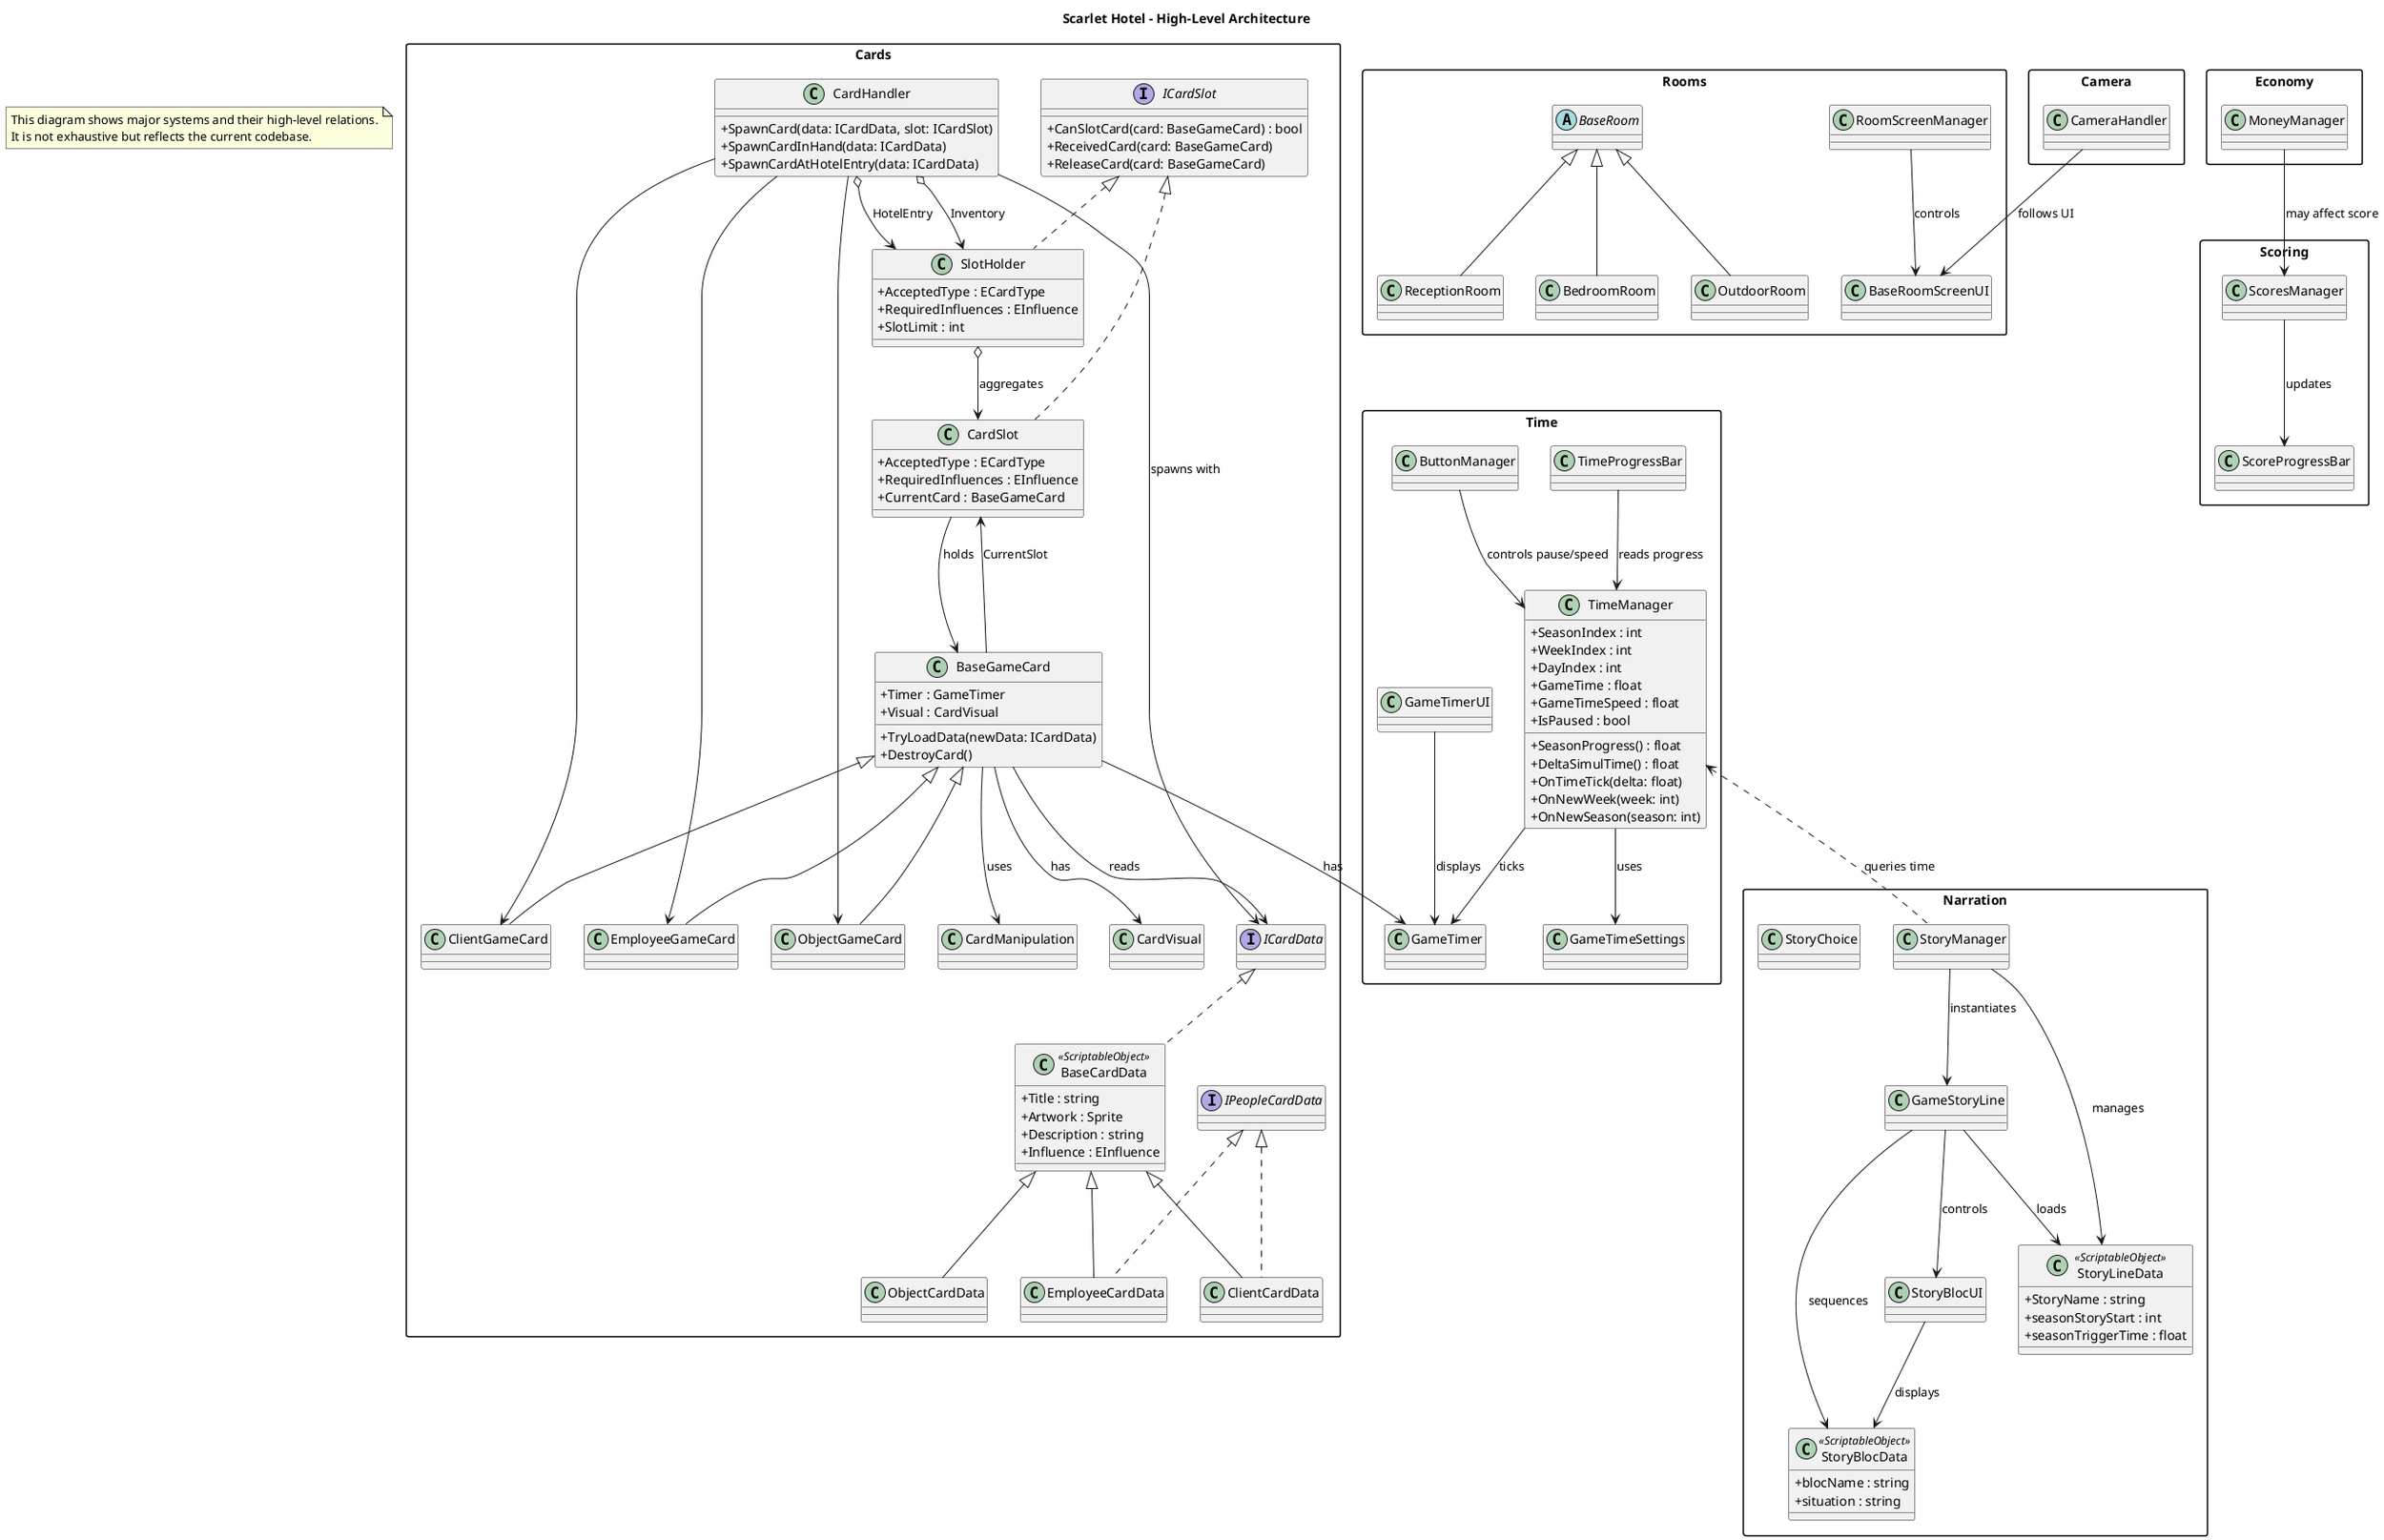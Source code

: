@startuml GameOverview
title Scarlet Hotel - High-Level Architecture

skinparam classAttributeIconSize 0
skinparam packageStyle rectangle

package Time {
  class TimeManager {
    +SeasonIndex : int
    +WeekIndex : int
    +DayIndex : int
    +GameTime : float
    +GameTimeSpeed : float
    +IsPaused : bool
    +SeasonProgress() : float
    +DeltaSimulTime() : float
    +OnTimeTick(delta: float)
    +OnNewWeek(week: int)
    +OnNewSeason(season: int)
  }

  class GameTimer
  class GameTimerUI
  class TimeProgressBar
  class ButtonManager
  class GameTimeSettings
}

package Narration {
  class StoryManager
  class GameStoryLine
  class StoryLineData <<ScriptableObject>> {
    +StoryName : string
    +seasonStoryStart : int
    +seasonTriggerTime : float
  }
  class StoryBlocData <<ScriptableObject>> {
    +blocName : string
    +situation : string
  }
  class StoryBlocUI
  class StoryChoice
}

package Cards {
  interface ICardData
  interface IPeopleCardData

  class BaseCardData <<ScriptableObject>> {
    +Title : string
    +Artwork : Sprite
    +Description : string
    +Influence : EInfluence
  }
  class ObjectCardData
  class ClientCardData
  class EmployeeCardData

  class CardHandler {
    +SpawnCard(data: ICardData, slot: ICardSlot)
    +SpawnCardInHand(data: ICardData)
    +SpawnCardAtHotelEntry(data: ICardData)
  }

  interface ICardSlot {
    +CanSlotCard(card: BaseGameCard) : bool
    +ReceivedCard(card: BaseGameCard)
    +ReleaseCard(card: BaseGameCard)
  }
  class CardSlot {
    +AcceptedType : ECardType
    +RequiredInfluences : EInfluence
    +CurrentCard : BaseGameCard
  }
  class SlotHolder {
    +AcceptedType : ECardType
    +RequiredInfluences : EInfluence
    +SlotLimit : int
  }

  class BaseGameCard {
    +Timer : GameTimer
    +Visual : CardVisual
    +TryLoadData(newData: ICardData)
    +DestroyCard()
  }
  class ObjectGameCard
  class ClientGameCard
  class EmployeeGameCard
  class CardManipulation
  class CardVisual
}

package Rooms {
  class RoomScreenManager
  abstract class BaseRoom
  class ReceptionRoom
  class BedroomRoom
  class OutdoorRoom
  class BaseRoomScreenUI
}

package Scoring {
  class ScoresManager
  class ScoreProgressBar
}

package Economy {
  class MoneyManager
}

package Camera {
  class CameraHandler
}

' Relationships
TimeManager --> GameTimeSettings : uses
TimeManager <.. StoryManager : queries time
TimeManager --> GameTimer : ticks
GameTimerUI --> GameTimer : displays
TimeProgressBar --> TimeManager : reads progress
ButtonManager --> TimeManager : controls pause/speed

StoryManager --> GameStoryLine : instantiates
StoryManager --> StoryLineData : manages
GameStoryLine --> StoryLineData : loads
GameStoryLine --> StoryBlocData : sequences
StoryBlocUI --> StoryBlocData : displays
GameStoryLine --> StoryBlocUI : controls

CardHandler --> ICardData : spawns with
CardHandler o--> SlotHolder : Inventory
CardHandler o--> SlotHolder : HotelEntry
CardHandler --> ObjectGameCard
CardHandler --> ClientGameCard
CardHandler --> EmployeeGameCard

ICardData <|.. BaseCardData
BaseCardData <|-- ObjectCardData
BaseCardData <|-- ClientCardData
BaseCardData <|-- EmployeeCardData
IPeopleCardData <|.. ClientCardData
IPeopleCardData <|.. EmployeeCardData

BaseGameCard --> ICardData : reads
BaseGameCard --> GameTimer : has
BaseGameCard --> CardVisual : has
BaseGameCard --> CardManipulation : uses
BaseGameCard --> CardSlot : CurrentSlot
BaseGameCard <|-- ObjectGameCard
BaseGameCard <|-- ClientGameCard
BaseGameCard <|-- EmployeeGameCard

ICardSlot <|.. CardSlot
ICardSlot <|.. SlotHolder
SlotHolder o--> CardSlot : aggregates
CardSlot --> BaseGameCard : holds

RoomScreenManager --> BaseRoomScreenUI : controls
BaseRoom <|-- ReceptionRoom
BaseRoom <|-- BedroomRoom
BaseRoom <|-- OutdoorRoom

ScoresManager --> ScoreProgressBar : updates
MoneyManager --> ScoresManager : may affect score

CameraHandler --> BaseRoomScreenUI : follows UI

note as N1
This diagram shows major systems and their high-level relations.
It is not exhaustive but reflects the current codebase.
end note

@enduml



